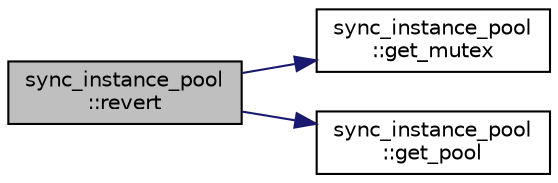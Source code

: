 digraph "sync_instance_pool::revert"
{
 // LATEX_PDF_SIZE
  edge [fontname="Helvetica",fontsize="10",labelfontname="Helvetica",labelfontsize="10"];
  node [fontname="Helvetica",fontsize="10",shape=record];
  rankdir="LR";
  Node28 [label="sync_instance_pool\l::revert",height=0.2,width=0.4,color="black", fillcolor="grey75", style="filled", fontcolor="black",tooltip=" "];
  Node28 -> Node29 [color="midnightblue",fontsize="10",style="solid",fontname="Helvetica"];
  Node29 [label="sync_instance_pool\l::get_mutex",height=0.2,width=0.4,color="black", fillcolor="white", style="filled",URL="$classsync__instance__pool.html#a8c64ba0d8038c8b203162f2e2ccef1e5",tooltip=" "];
  Node28 -> Node30 [color="midnightblue",fontsize="10",style="solid",fontname="Helvetica"];
  Node30 [label="sync_instance_pool\l::get_pool",height=0.2,width=0.4,color="black", fillcolor="white", style="filled",URL="$classsync__instance__pool.html#adbcd3bf37679e2fdd67fd1b84d4fc485",tooltip=" "];
}
